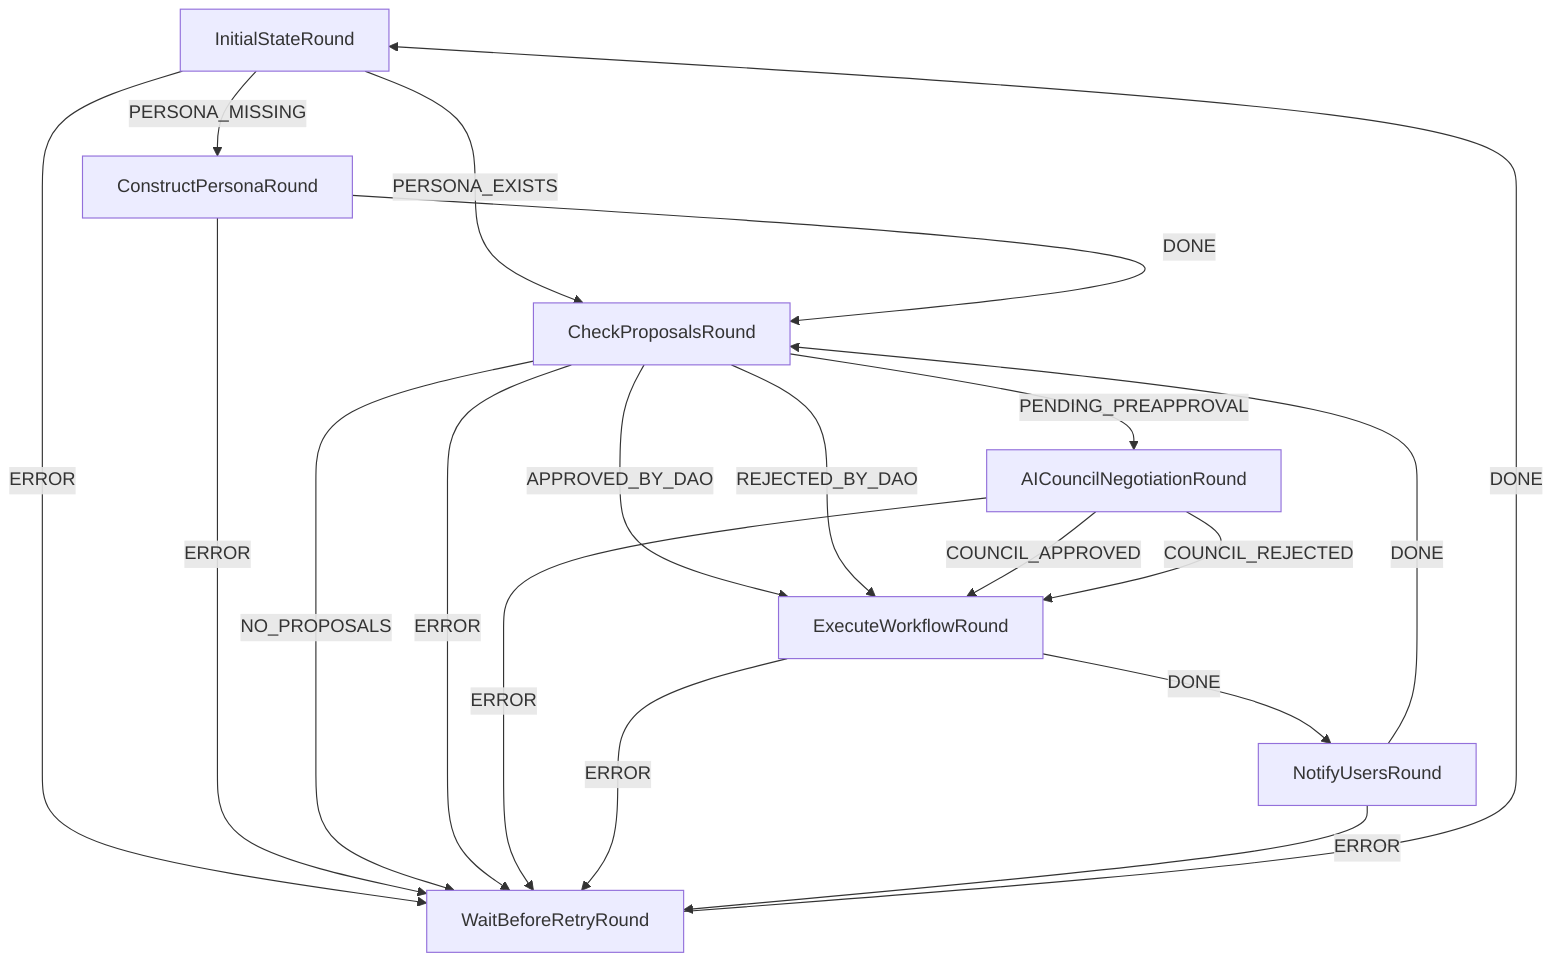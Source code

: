 graph TD
  %%============ Initial Bootstrap ============%%
  InitialStateRound -->|PERSONA_MISSING| ConstructPersonaRound
  InitialStateRound -->|PERSONA_EXISTS| CheckProposalsRound
  InitialStateRound -->|ERROR| WaitBeforeRetryRound

  ConstructPersonaRound -->|DONE| CheckProposalsRound
  ConstructPersonaRound -->|ERROR| WaitBeforeRetryRound

  %%============== Proposal Checking =============%%
  CheckProposalsRound -->|PENDING_PREAPPROVAL| AICouncilNegotiationRound
  CheckProposalsRound -->|APPROVED_BY_DAO| ExecuteWorkflowRound
  CheckProposalsRound -->|REJECTED_BY_DAO| ExecuteWorkflowRound
  CheckProposalsRound -->|NO_PROPOSALS| WaitBeforeRetryRound
  CheckProposalsRound -->|ERROR| WaitBeforeRetryRound

  %%========== Council Discussion & Vote =========%%
  AICouncilNegotiationRound -->|COUNCIL_APPROVED| ExecuteWorkflowRound
  AICouncilNegotiationRound -->|COUNCIL_REJECTED| ExecuteWorkflowRound
  AICouncilNegotiationRound -->|ERROR| WaitBeforeRetryRound

  %%============ Execute Workflow ==============%%
  ExecuteWorkflowRound -->|DONE| NotifyUsersRound
  ExecuteWorkflowRound -->|ERROR| WaitBeforeRetryRound

  %%============ Notify DAO Members =============%%
  NotifyUsersRound -->|DONE| CheckProposalsRound
  NotifyUsersRound -->|ERROR| WaitBeforeRetryRound

  %%================= Error Loop =================##
  WaitBeforeRetryRound -->|DONE| InitialStateRound